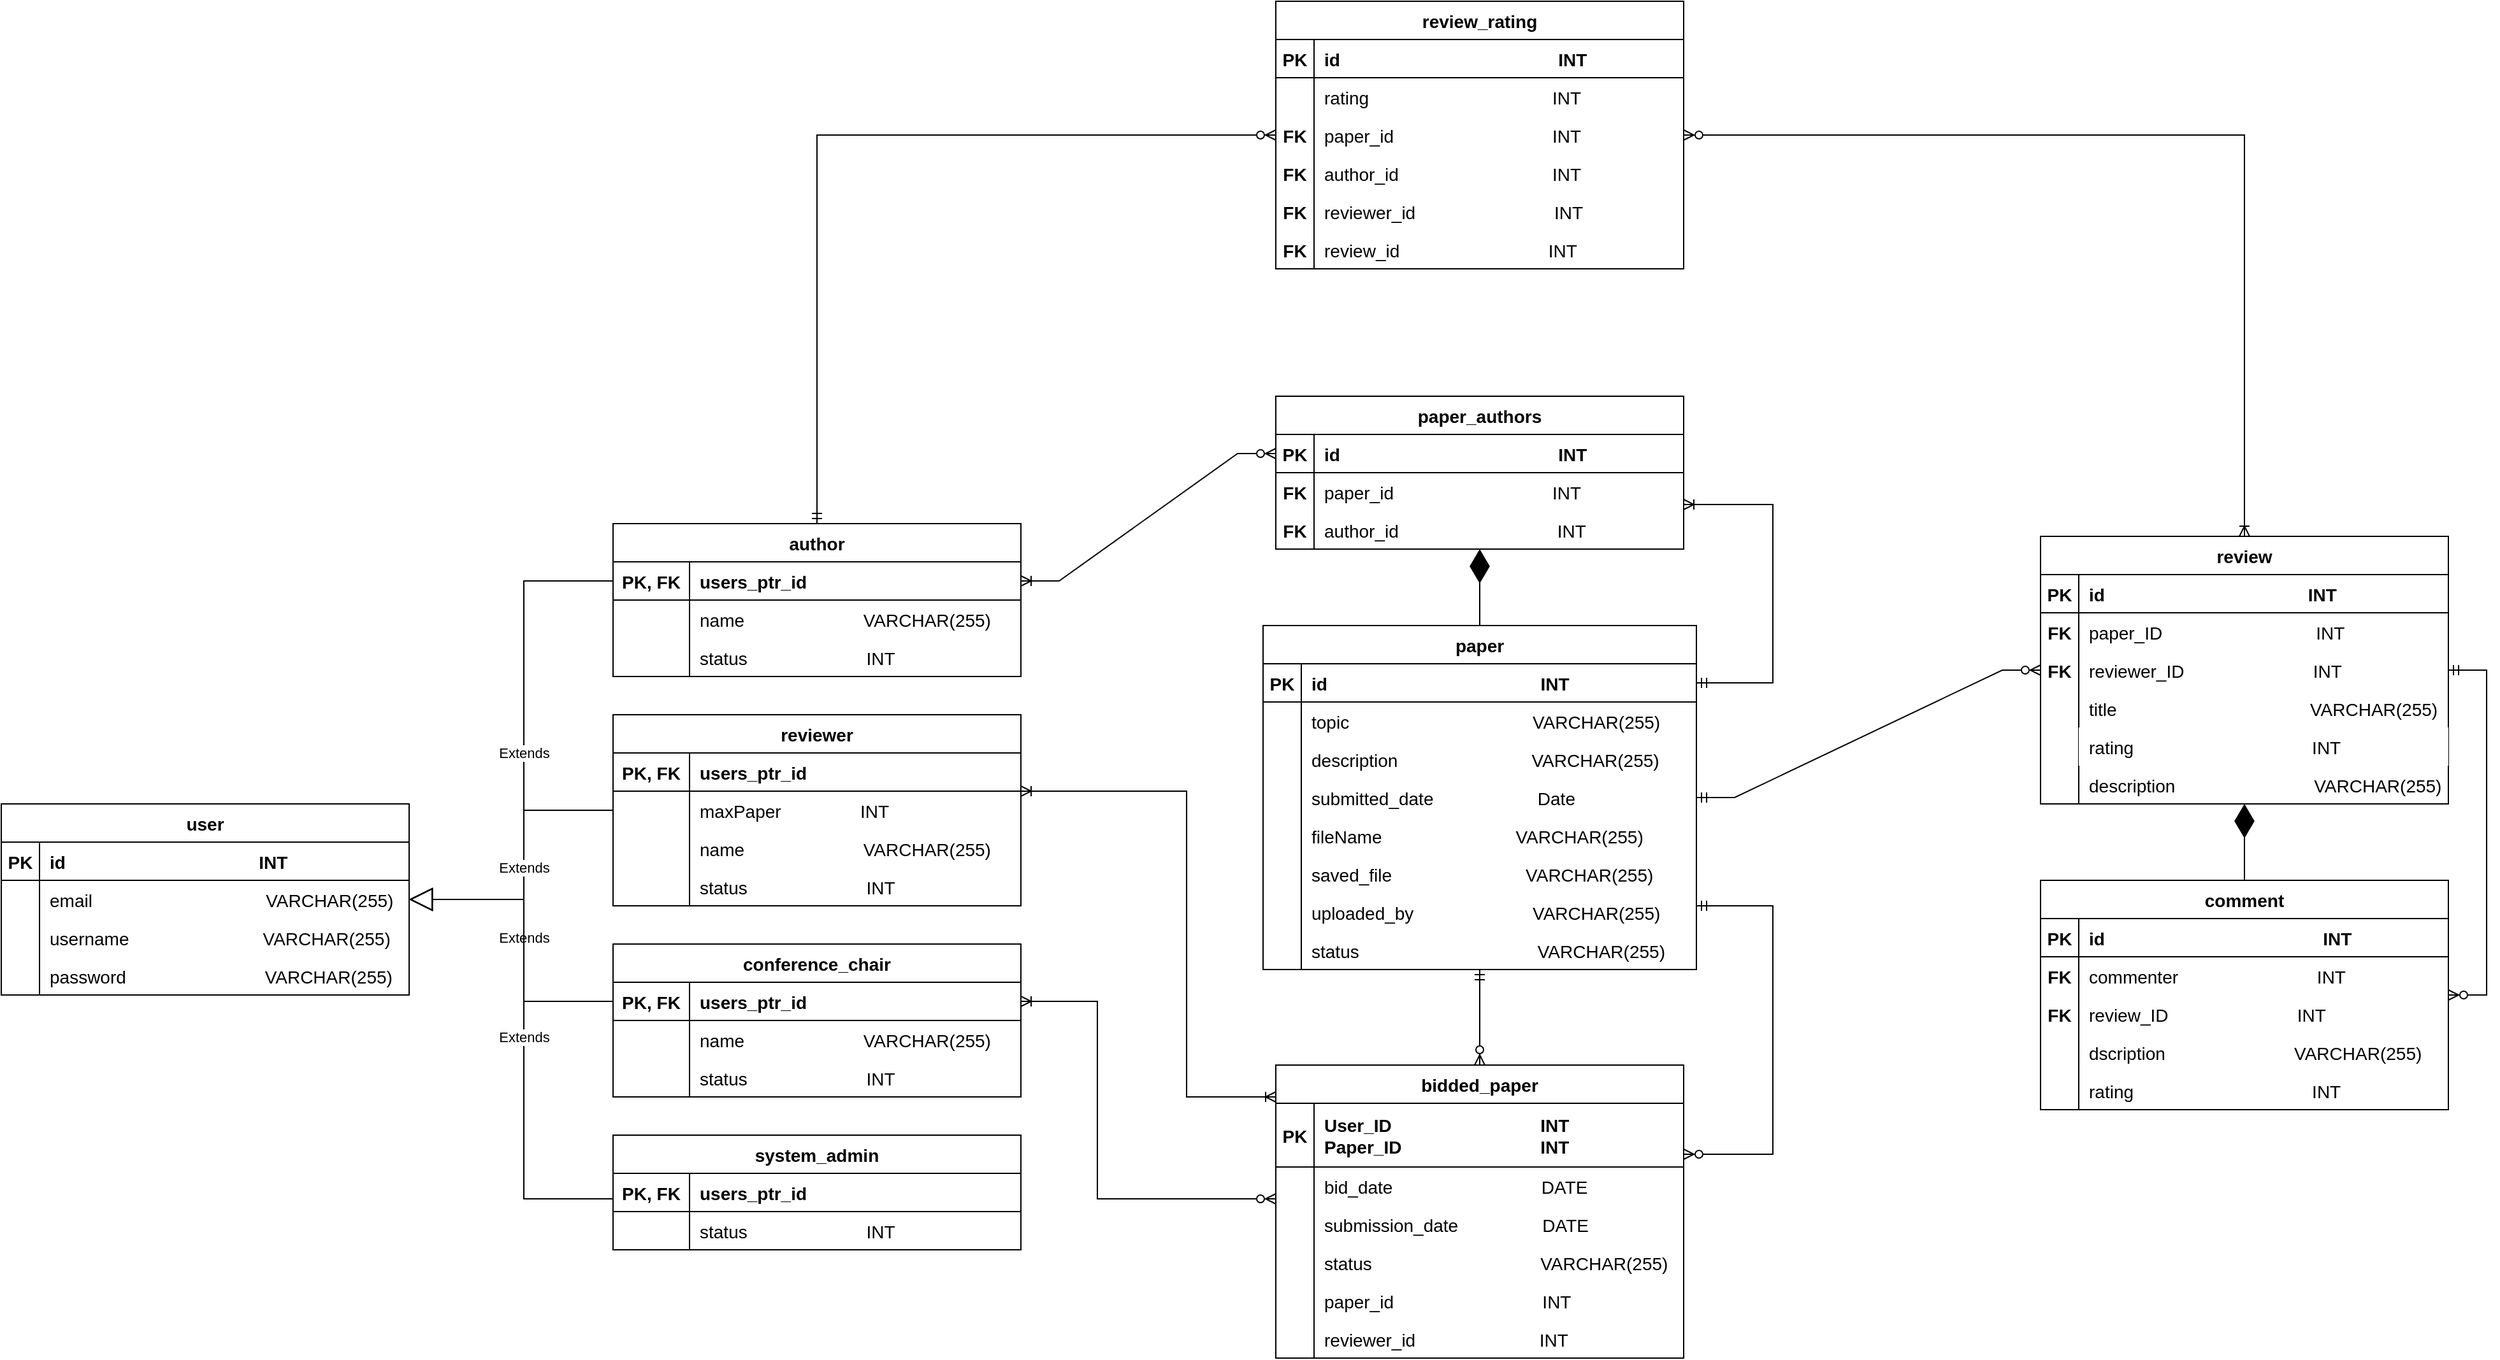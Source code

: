 <mxfile version="20.5.3" type="google"><diagram name="Page-1" id="2ca16b54-16f6-2749-3443-fa8db7711227"><mxGraphModel grid="1" page="1" gridSize="10" guides="1" tooltips="1" connect="1" arrows="1" fold="1" pageScale="1" pageWidth="1100" pageHeight="850" background="none" math="0" shadow="0"><root><mxCell id="0"/><mxCell id="1" parent="0"/><mxCell id="TB8N7OXa0sPp735YY3De-86" value="user" style="shape=table;startSize=30;container=1;collapsible=1;childLayout=tableLayout;fixedRows=1;rowLines=0;fontStyle=1;align=center;resizeLast=1;fontSize=14;" vertex="1" parent="1"><mxGeometry x="40" y="800" width="320" height="150" as="geometry"/></mxCell><mxCell id="TB8N7OXa0sPp735YY3De-87" value="" style="shape=tableRow;horizontal=0;startSize=0;swimlaneHead=0;swimlaneBody=0;fillColor=none;collapsible=0;dropTarget=0;points=[[0,0.5],[1,0.5]];portConstraint=eastwest;top=0;left=0;right=0;bottom=1;fontSize=14;" vertex="1" parent="TB8N7OXa0sPp735YY3De-86"><mxGeometry y="30" width="320" height="30" as="geometry"/></mxCell><mxCell id="TB8N7OXa0sPp735YY3De-88" value="PK" style="shape=partialRectangle;connectable=0;fillColor=none;top=0;left=0;bottom=0;right=0;fontStyle=1;overflow=hidden;fontSize=14;" vertex="1" parent="TB8N7OXa0sPp735YY3De-87"><mxGeometry width="30.0" height="30" as="geometry"><mxRectangle width="30.0" height="30" as="alternateBounds"/></mxGeometry></mxCell><mxCell id="TB8N7OXa0sPp735YY3De-89" value="id                                       INT" style="shape=partialRectangle;connectable=0;fillColor=none;top=0;left=0;bottom=0;right=0;align=left;spacingLeft=6;fontStyle=1;overflow=hidden;fontSize=14;" vertex="1" parent="TB8N7OXa0sPp735YY3De-87"><mxGeometry x="30.0" width="290.0" height="30" as="geometry"><mxRectangle width="290.0" height="30" as="alternateBounds"/></mxGeometry></mxCell><mxCell id="TB8N7OXa0sPp735YY3De-90" value="" style="shape=tableRow;horizontal=0;startSize=0;swimlaneHead=0;swimlaneBody=0;fillColor=none;collapsible=0;dropTarget=0;points=[[0,0.5],[1,0.5]];portConstraint=eastwest;top=0;left=0;right=0;bottom=0;fontSize=14;" vertex="1" parent="TB8N7OXa0sPp735YY3De-86"><mxGeometry y="60" width="320" height="30" as="geometry"/></mxCell><mxCell id="TB8N7OXa0sPp735YY3De-91" value="" style="shape=partialRectangle;connectable=0;fillColor=none;top=0;left=0;bottom=0;right=0;editable=1;overflow=hidden;fontSize=14;" vertex="1" parent="TB8N7OXa0sPp735YY3De-90"><mxGeometry width="30.0" height="30" as="geometry"><mxRectangle width="30.0" height="30" as="alternateBounds"/></mxGeometry></mxCell><mxCell id="TB8N7OXa0sPp735YY3De-92" value="email                                   VARCHAR(255)" style="shape=partialRectangle;connectable=0;fillColor=none;top=0;left=0;bottom=0;right=0;align=left;spacingLeft=6;overflow=hidden;fontSize=14;" vertex="1" parent="TB8N7OXa0sPp735YY3De-90"><mxGeometry x="30.0" width="290.0" height="30" as="geometry"><mxRectangle width="290.0" height="30" as="alternateBounds"/></mxGeometry></mxCell><mxCell id="TB8N7OXa0sPp735YY3De-93" value="" style="shape=tableRow;horizontal=0;startSize=0;swimlaneHead=0;swimlaneBody=0;fillColor=none;collapsible=0;dropTarget=0;points=[[0,0.5],[1,0.5]];portConstraint=eastwest;top=0;left=0;right=0;bottom=0;fontSize=14;" vertex="1" parent="TB8N7OXa0sPp735YY3De-86"><mxGeometry y="90" width="320" height="30" as="geometry"/></mxCell><mxCell id="TB8N7OXa0sPp735YY3De-94" value="" style="shape=partialRectangle;connectable=0;fillColor=none;top=0;left=0;bottom=0;right=0;editable=1;overflow=hidden;fontSize=14;" vertex="1" parent="TB8N7OXa0sPp735YY3De-93"><mxGeometry width="30.0" height="30" as="geometry"><mxRectangle width="30.0" height="30" as="alternateBounds"/></mxGeometry></mxCell><mxCell id="TB8N7OXa0sPp735YY3De-95" value="username                           VARCHAR(255)" style="shape=partialRectangle;connectable=0;fillColor=none;top=0;left=0;bottom=0;right=0;align=left;spacingLeft=6;overflow=hidden;fontSize=14;" vertex="1" parent="TB8N7OXa0sPp735YY3De-93"><mxGeometry x="30.0" width="290.0" height="30" as="geometry"><mxRectangle width="290.0" height="30" as="alternateBounds"/></mxGeometry></mxCell><mxCell id="TB8N7OXa0sPp735YY3De-96" value="" style="shape=tableRow;horizontal=0;startSize=0;swimlaneHead=0;swimlaneBody=0;fillColor=none;collapsible=0;dropTarget=0;points=[[0,0.5],[1,0.5]];portConstraint=eastwest;top=0;left=0;right=0;bottom=0;fontSize=14;" vertex="1" parent="TB8N7OXa0sPp735YY3De-86"><mxGeometry y="120" width="320" height="30" as="geometry"/></mxCell><mxCell id="TB8N7OXa0sPp735YY3De-97" value="" style="shape=partialRectangle;connectable=0;fillColor=none;top=0;left=0;bottom=0;right=0;editable=1;overflow=hidden;fontSize=14;" vertex="1" parent="TB8N7OXa0sPp735YY3De-96"><mxGeometry width="30.0" height="30" as="geometry"><mxRectangle width="30.0" height="30" as="alternateBounds"/></mxGeometry></mxCell><mxCell id="TB8N7OXa0sPp735YY3De-98" value="password                            VARCHAR(255)" style="shape=partialRectangle;connectable=0;fillColor=none;top=0;left=0;bottom=0;right=0;align=left;spacingLeft=6;overflow=hidden;fontSize=14;" vertex="1" parent="TB8N7OXa0sPp735YY3De-96"><mxGeometry x="30.0" width="290.0" height="30" as="geometry"><mxRectangle width="290.0" height="30" as="alternateBounds"/></mxGeometry></mxCell><mxCell id="TB8N7OXa0sPp735YY3De-140" value="author" style="shape=table;startSize=30;container=1;collapsible=1;childLayout=tableLayout;fixedRows=1;rowLines=0;fontStyle=1;align=center;resizeLast=1;fontSize=14;" vertex="1" parent="1"><mxGeometry x="520" y="580" width="320" height="120" as="geometry"/></mxCell><mxCell id="TB8N7OXa0sPp735YY3De-141" value="" style="shape=tableRow;horizontal=0;startSize=0;swimlaneHead=0;swimlaneBody=0;fillColor=none;collapsible=0;dropTarget=0;points=[[0,0.5],[1,0.5]];portConstraint=eastwest;top=0;left=0;right=0;bottom=1;fontSize=14;" vertex="1" parent="TB8N7OXa0sPp735YY3De-140"><mxGeometry y="30" width="320" height="30" as="geometry"/></mxCell><mxCell id="TB8N7OXa0sPp735YY3De-142" value="PK, FK" style="shape=partialRectangle;connectable=0;fillColor=none;top=0;left=0;bottom=0;right=0;fontStyle=1;overflow=hidden;fontSize=14;" vertex="1" parent="TB8N7OXa0sPp735YY3De-141"><mxGeometry width="60" height="30" as="geometry"><mxRectangle width="60" height="30" as="alternateBounds"/></mxGeometry></mxCell><mxCell id="TB8N7OXa0sPp735YY3De-143" value="users_ptr_id" style="shape=partialRectangle;connectable=0;fillColor=none;top=0;left=0;bottom=0;right=0;align=left;spacingLeft=6;fontStyle=1;overflow=hidden;fontSize=14;" vertex="1" parent="TB8N7OXa0sPp735YY3De-141"><mxGeometry x="60" width="260" height="30" as="geometry"><mxRectangle width="260" height="30" as="alternateBounds"/></mxGeometry></mxCell><mxCell id="ujyVY1ehHrz3ISv1kv85-4" value="" style="shape=tableRow;horizontal=0;startSize=0;swimlaneHead=0;swimlaneBody=0;fillColor=none;collapsible=0;dropTarget=0;points=[[0,0.5],[1,0.5]];portConstraint=eastwest;top=0;left=0;right=0;bottom=0;fontSize=14;" vertex="1" parent="TB8N7OXa0sPp735YY3De-140"><mxGeometry y="60" width="320" height="30" as="geometry"/></mxCell><mxCell id="ujyVY1ehHrz3ISv1kv85-5" value="" style="shape=partialRectangle;connectable=0;fillColor=none;top=0;left=0;bottom=0;right=0;editable=1;overflow=hidden;fontSize=14;" vertex="1" parent="ujyVY1ehHrz3ISv1kv85-4"><mxGeometry width="60" height="30" as="geometry"><mxRectangle width="60" height="30" as="alternateBounds"/></mxGeometry></mxCell><mxCell id="ujyVY1ehHrz3ISv1kv85-6" value="name                        VARCHAR(255)" style="shape=partialRectangle;connectable=0;fillColor=none;top=0;left=0;bottom=0;right=0;align=left;spacingLeft=6;overflow=hidden;fontSize=14;" vertex="1" parent="ujyVY1ehHrz3ISv1kv85-4"><mxGeometry x="60" width="260" height="30" as="geometry"><mxRectangle width="260" height="30" as="alternateBounds"/></mxGeometry></mxCell><mxCell id="GBdY88XN9JJpDjP9IkyX-1" value="" style="shape=tableRow;horizontal=0;startSize=0;swimlaneHead=0;swimlaneBody=0;fillColor=none;collapsible=0;dropTarget=0;points=[[0,0.5],[1,0.5]];portConstraint=eastwest;top=0;left=0;right=0;bottom=0;fontSize=14;" vertex="1" parent="TB8N7OXa0sPp735YY3De-140"><mxGeometry y="90" width="320" height="30" as="geometry"/></mxCell><mxCell id="GBdY88XN9JJpDjP9IkyX-2" value="" style="shape=partialRectangle;connectable=0;fillColor=none;top=0;left=0;bottom=0;right=0;editable=1;overflow=hidden;fontSize=14;" vertex="1" parent="GBdY88XN9JJpDjP9IkyX-1"><mxGeometry width="60" height="30" as="geometry"><mxRectangle width="60" height="30" as="alternateBounds"/></mxGeometry></mxCell><mxCell id="GBdY88XN9JJpDjP9IkyX-3" value="status                        INT" style="shape=partialRectangle;connectable=0;fillColor=none;top=0;left=0;bottom=0;right=0;align=left;spacingLeft=6;overflow=hidden;fontSize=14;" vertex="1" parent="GBdY88XN9JJpDjP9IkyX-1"><mxGeometry x="60" width="260" height="30" as="geometry"><mxRectangle width="260" height="30" as="alternateBounds"/></mxGeometry></mxCell><mxCell id="TB8N7OXa0sPp735YY3De-159" value="reviewer" style="shape=table;startSize=30;container=1;collapsible=1;childLayout=tableLayout;fixedRows=1;rowLines=0;fontStyle=1;align=center;resizeLast=1;fontSize=14;" vertex="1" parent="1"><mxGeometry x="520" y="730" width="320" height="150" as="geometry"/></mxCell><mxCell id="TB8N7OXa0sPp735YY3De-160" value="" style="shape=tableRow;horizontal=0;startSize=0;swimlaneHead=0;swimlaneBody=0;fillColor=none;collapsible=0;dropTarget=0;points=[[0,0.5],[1,0.5]];portConstraint=eastwest;top=0;left=0;right=0;bottom=1;fontSize=14;" vertex="1" parent="TB8N7OXa0sPp735YY3De-159"><mxGeometry y="30" width="320" height="30" as="geometry"/></mxCell><mxCell id="TB8N7OXa0sPp735YY3De-161" value="PK, FK" style="shape=partialRectangle;connectable=0;fillColor=none;top=0;left=0;bottom=0;right=0;fontStyle=1;overflow=hidden;fontSize=14;" vertex="1" parent="TB8N7OXa0sPp735YY3De-160"><mxGeometry width="60" height="30" as="geometry"><mxRectangle width="60" height="30" as="alternateBounds"/></mxGeometry></mxCell><mxCell id="TB8N7OXa0sPp735YY3De-162" value="users_ptr_id" style="shape=partialRectangle;connectable=0;fillColor=none;top=0;left=0;bottom=0;right=0;align=left;spacingLeft=6;fontStyle=1;overflow=hidden;fontSize=14;" vertex="1" parent="TB8N7OXa0sPp735YY3De-160"><mxGeometry x="60" width="260" height="30" as="geometry"><mxRectangle width="260" height="30" as="alternateBounds"/></mxGeometry></mxCell><mxCell id="TB8N7OXa0sPp735YY3De-163" value="" style="shape=tableRow;horizontal=0;startSize=0;swimlaneHead=0;swimlaneBody=0;fillColor=none;collapsible=0;dropTarget=0;points=[[0,0.5],[1,0.5]];portConstraint=eastwest;top=0;left=0;right=0;bottom=0;fontSize=14;" vertex="1" parent="TB8N7OXa0sPp735YY3De-159"><mxGeometry y="60" width="320" height="30" as="geometry"/></mxCell><mxCell id="TB8N7OXa0sPp735YY3De-164" value="" style="shape=partialRectangle;connectable=0;fillColor=none;top=0;left=0;bottom=0;right=0;editable=1;overflow=hidden;fontSize=14;" vertex="1" parent="TB8N7OXa0sPp735YY3De-163"><mxGeometry width="60" height="30" as="geometry"><mxRectangle width="60" height="30" as="alternateBounds"/></mxGeometry></mxCell><mxCell id="TB8N7OXa0sPp735YY3De-165" value="maxPaper                INT" style="shape=partialRectangle;connectable=0;fillColor=none;top=0;left=0;bottom=0;right=0;align=left;spacingLeft=6;overflow=hidden;fontSize=14;" vertex="1" parent="TB8N7OXa0sPp735YY3De-163"><mxGeometry x="60" width="260" height="30" as="geometry"><mxRectangle width="260" height="30" as="alternateBounds"/></mxGeometry></mxCell><mxCell id="ujyVY1ehHrz3ISv1kv85-10" value="" style="shape=tableRow;horizontal=0;startSize=0;swimlaneHead=0;swimlaneBody=0;fillColor=none;collapsible=0;dropTarget=0;points=[[0,0.5],[1,0.5]];portConstraint=eastwest;top=0;left=0;right=0;bottom=0;fontSize=14;" vertex="1" parent="TB8N7OXa0sPp735YY3De-159"><mxGeometry y="90" width="320" height="30" as="geometry"/></mxCell><mxCell id="ujyVY1ehHrz3ISv1kv85-11" value="" style="shape=partialRectangle;connectable=0;fillColor=none;top=0;left=0;bottom=0;right=0;editable=1;overflow=hidden;fontSize=14;" vertex="1" parent="ujyVY1ehHrz3ISv1kv85-10"><mxGeometry width="60" height="30" as="geometry"><mxRectangle width="60" height="30" as="alternateBounds"/></mxGeometry></mxCell><mxCell id="ujyVY1ehHrz3ISv1kv85-12" value="name                        VARCHAR(255)" style="shape=partialRectangle;connectable=0;fillColor=none;top=0;left=0;bottom=0;right=0;align=left;spacingLeft=6;overflow=hidden;fontSize=14;" vertex="1" parent="ujyVY1ehHrz3ISv1kv85-10"><mxGeometry x="60" width="260" height="30" as="geometry"><mxRectangle width="260" height="30" as="alternateBounds"/></mxGeometry></mxCell><mxCell id="GBdY88XN9JJpDjP9IkyX-9" value="" style="shape=tableRow;horizontal=0;startSize=0;swimlaneHead=0;swimlaneBody=0;fillColor=none;collapsible=0;dropTarget=0;points=[[0,0.5],[1,0.5]];portConstraint=eastwest;top=0;left=0;right=0;bottom=0;fontSize=14;" vertex="1" parent="TB8N7OXa0sPp735YY3De-159"><mxGeometry y="120" width="320" height="30" as="geometry"/></mxCell><mxCell id="GBdY88XN9JJpDjP9IkyX-10" value="" style="shape=partialRectangle;connectable=0;fillColor=none;top=0;left=0;bottom=0;right=0;editable=1;overflow=hidden;fontSize=14;" vertex="1" parent="GBdY88XN9JJpDjP9IkyX-9"><mxGeometry width="60" height="30" as="geometry"><mxRectangle width="60" height="30" as="alternateBounds"/></mxGeometry></mxCell><mxCell id="GBdY88XN9JJpDjP9IkyX-11" value="status                        INT" style="shape=partialRectangle;connectable=0;fillColor=none;top=0;left=0;bottom=0;right=0;align=left;spacingLeft=6;overflow=hidden;fontSize=14;" vertex="1" parent="GBdY88XN9JJpDjP9IkyX-9"><mxGeometry x="60" width="260" height="30" as="geometry"><mxRectangle width="260" height="30" as="alternateBounds"/></mxGeometry></mxCell><mxCell id="TB8N7OXa0sPp735YY3De-172" value="conference_chair" style="shape=table;startSize=30;container=1;collapsible=1;childLayout=tableLayout;fixedRows=1;rowLines=0;fontStyle=1;align=center;resizeLast=1;fontSize=14;" vertex="1" parent="1"><mxGeometry x="520" y="910" width="320" height="120" as="geometry"/></mxCell><mxCell id="TB8N7OXa0sPp735YY3De-173" value="" style="shape=tableRow;horizontal=0;startSize=0;swimlaneHead=0;swimlaneBody=0;fillColor=none;collapsible=0;dropTarget=0;points=[[0,0.5],[1,0.5]];portConstraint=eastwest;top=0;left=0;right=0;bottom=1;fontSize=14;" vertex="1" parent="TB8N7OXa0sPp735YY3De-172"><mxGeometry y="30" width="320" height="30" as="geometry"/></mxCell><mxCell id="TB8N7OXa0sPp735YY3De-174" value="PK, FK" style="shape=partialRectangle;connectable=0;fillColor=none;top=0;left=0;bottom=0;right=0;fontStyle=1;overflow=hidden;fontSize=14;" vertex="1" parent="TB8N7OXa0sPp735YY3De-173"><mxGeometry width="60" height="30" as="geometry"><mxRectangle width="60" height="30" as="alternateBounds"/></mxGeometry></mxCell><mxCell id="TB8N7OXa0sPp735YY3De-175" value="users_ptr_id" style="shape=partialRectangle;connectable=0;fillColor=none;top=0;left=0;bottom=0;right=0;align=left;spacingLeft=6;fontStyle=1;overflow=hidden;fontSize=14;" vertex="1" parent="TB8N7OXa0sPp735YY3De-173"><mxGeometry x="60" width="260" height="30" as="geometry"><mxRectangle width="260" height="30" as="alternateBounds"/></mxGeometry></mxCell><mxCell id="TB8N7OXa0sPp735YY3De-176" value="" style="shape=tableRow;horizontal=0;startSize=0;swimlaneHead=0;swimlaneBody=0;fillColor=none;collapsible=0;dropTarget=0;points=[[0,0.5],[1,0.5]];portConstraint=eastwest;top=0;left=0;right=0;bottom=0;fontSize=14;" vertex="1" parent="TB8N7OXa0sPp735YY3De-172"><mxGeometry y="60" width="320" height="30" as="geometry"/></mxCell><mxCell id="TB8N7OXa0sPp735YY3De-177" value="" style="shape=partialRectangle;connectable=0;fillColor=none;top=0;left=0;bottom=0;right=0;editable=1;overflow=hidden;fontSize=14;" vertex="1" parent="TB8N7OXa0sPp735YY3De-176"><mxGeometry width="60" height="30" as="geometry"><mxRectangle width="60" height="30" as="alternateBounds"/></mxGeometry></mxCell><mxCell id="TB8N7OXa0sPp735YY3De-178" value="name                        VARCHAR(255)" style="shape=partialRectangle;connectable=0;fillColor=none;top=0;left=0;bottom=0;right=0;align=left;spacingLeft=6;overflow=hidden;fontSize=14;" vertex="1" parent="TB8N7OXa0sPp735YY3De-176"><mxGeometry x="60" width="260" height="30" as="geometry"><mxRectangle width="260" height="30" as="alternateBounds"/></mxGeometry></mxCell><mxCell id="GBdY88XN9JJpDjP9IkyX-6" value="" style="shape=tableRow;horizontal=0;startSize=0;swimlaneHead=0;swimlaneBody=0;fillColor=none;collapsible=0;dropTarget=0;points=[[0,0.5],[1,0.5]];portConstraint=eastwest;top=0;left=0;right=0;bottom=0;fontSize=14;" vertex="1" parent="TB8N7OXa0sPp735YY3De-172"><mxGeometry y="90" width="320" height="30" as="geometry"/></mxCell><mxCell id="GBdY88XN9JJpDjP9IkyX-7" value="" style="shape=partialRectangle;connectable=0;fillColor=none;top=0;left=0;bottom=0;right=0;editable=1;overflow=hidden;fontSize=14;" vertex="1" parent="GBdY88XN9JJpDjP9IkyX-6"><mxGeometry width="60" height="30" as="geometry"><mxRectangle width="60" height="30" as="alternateBounds"/></mxGeometry></mxCell><mxCell id="GBdY88XN9JJpDjP9IkyX-8" value="status                        INT" style="shape=partialRectangle;connectable=0;fillColor=none;top=0;left=0;bottom=0;right=0;align=left;spacingLeft=6;overflow=hidden;fontSize=14;" vertex="1" parent="GBdY88XN9JJpDjP9IkyX-6"><mxGeometry x="60" width="260" height="30" as="geometry"><mxRectangle width="260" height="30" as="alternateBounds"/></mxGeometry></mxCell><mxCell id="TB8N7OXa0sPp735YY3De-179" value="system_admin" style="shape=table;startSize=30;container=1;collapsible=1;childLayout=tableLayout;fixedRows=1;rowLines=0;fontStyle=1;align=center;resizeLast=1;fontSize=14;" vertex="1" parent="1"><mxGeometry x="520" y="1060" width="320" height="90" as="geometry"/></mxCell><mxCell id="TB8N7OXa0sPp735YY3De-180" value="" style="shape=tableRow;horizontal=0;startSize=0;swimlaneHead=0;swimlaneBody=0;fillColor=none;collapsible=0;dropTarget=0;points=[[0,0.5],[1,0.5]];portConstraint=eastwest;top=0;left=0;right=0;bottom=1;fontSize=14;" vertex="1" parent="TB8N7OXa0sPp735YY3De-179"><mxGeometry y="30" width="320" height="30" as="geometry"/></mxCell><mxCell id="TB8N7OXa0sPp735YY3De-181" value="PK, FK" style="shape=partialRectangle;connectable=0;fillColor=none;top=0;left=0;bottom=0;right=0;fontStyle=1;overflow=hidden;fontSize=14;" vertex="1" parent="TB8N7OXa0sPp735YY3De-180"><mxGeometry width="60" height="30" as="geometry"><mxRectangle width="60" height="30" as="alternateBounds"/></mxGeometry></mxCell><mxCell id="TB8N7OXa0sPp735YY3De-182" value="users_ptr_id" style="shape=partialRectangle;connectable=0;fillColor=none;top=0;left=0;bottom=0;right=0;align=left;spacingLeft=6;fontStyle=1;overflow=hidden;fontSize=14;" vertex="1" parent="TB8N7OXa0sPp735YY3De-180"><mxGeometry x="60" width="260" height="30" as="geometry"><mxRectangle width="260" height="30" as="alternateBounds"/></mxGeometry></mxCell><mxCell id="TB8N7OXa0sPp735YY3De-183" value="" style="shape=tableRow;horizontal=0;startSize=0;swimlaneHead=0;swimlaneBody=0;fillColor=none;collapsible=0;dropTarget=0;points=[[0,0.5],[1,0.5]];portConstraint=eastwest;top=0;left=0;right=0;bottom=0;fontSize=14;" vertex="1" parent="TB8N7OXa0sPp735YY3De-179"><mxGeometry y="60" width="320" height="30" as="geometry"/></mxCell><mxCell id="TB8N7OXa0sPp735YY3De-184" value="" style="shape=partialRectangle;connectable=0;fillColor=none;top=0;left=0;bottom=0;right=0;editable=1;overflow=hidden;fontSize=14;" vertex="1" parent="TB8N7OXa0sPp735YY3De-183"><mxGeometry width="60" height="30" as="geometry"><mxRectangle width="60" height="30" as="alternateBounds"/></mxGeometry></mxCell><mxCell id="TB8N7OXa0sPp735YY3De-185" value="status                        INT" style="shape=partialRectangle;connectable=0;fillColor=none;top=0;left=0;bottom=0;right=0;align=left;spacingLeft=6;overflow=hidden;fontSize=14;" vertex="1" parent="TB8N7OXa0sPp735YY3De-183"><mxGeometry x="60" width="260" height="30" as="geometry"><mxRectangle width="260" height="30" as="alternateBounds"/></mxGeometry></mxCell><mxCell id="TB8N7OXa0sPp735YY3De-186" value="paper" style="shape=table;startSize=30;container=1;collapsible=1;childLayout=tableLayout;fixedRows=1;rowLines=0;fontStyle=1;align=center;resizeLast=1;fontSize=14;" vertex="1" parent="1"><mxGeometry x="1030" y="660" width="340" height="270" as="geometry"/></mxCell><mxCell id="TB8N7OXa0sPp735YY3De-187" value="" style="shape=tableRow;horizontal=0;startSize=0;swimlaneHead=0;swimlaneBody=0;fillColor=none;collapsible=0;dropTarget=0;points=[[0,0.5],[1,0.5]];portConstraint=eastwest;top=0;left=0;right=0;bottom=1;fontSize=14;" vertex="1" parent="TB8N7OXa0sPp735YY3De-186"><mxGeometry y="30" width="340" height="30" as="geometry"/></mxCell><mxCell id="TB8N7OXa0sPp735YY3De-188" value="PK" style="shape=partialRectangle;connectable=0;fillColor=none;top=0;left=0;bottom=0;right=0;fontStyle=1;overflow=hidden;fontSize=14;" vertex="1" parent="TB8N7OXa0sPp735YY3De-187"><mxGeometry width="30.0" height="30" as="geometry"><mxRectangle width="30.0" height="30" as="alternateBounds"/></mxGeometry></mxCell><mxCell id="TB8N7OXa0sPp735YY3De-189" value="id                                           INT" style="shape=partialRectangle;connectable=0;fillColor=none;top=0;left=0;bottom=0;right=0;align=left;spacingLeft=6;fontStyle=1;overflow=hidden;fontSize=14;" vertex="1" parent="TB8N7OXa0sPp735YY3De-187"><mxGeometry x="30.0" width="310.0" height="30" as="geometry"><mxRectangle width="310.0" height="30" as="alternateBounds"/></mxGeometry></mxCell><mxCell id="TB8N7OXa0sPp735YY3De-190" value="" style="shape=tableRow;horizontal=0;startSize=0;swimlaneHead=0;swimlaneBody=0;fillColor=none;collapsible=0;dropTarget=0;points=[[0,0.5],[1,0.5]];portConstraint=eastwest;top=0;left=0;right=0;bottom=0;fontSize=14;" vertex="1" parent="TB8N7OXa0sPp735YY3De-186"><mxGeometry y="60" width="340" height="30" as="geometry"/></mxCell><mxCell id="TB8N7OXa0sPp735YY3De-191" value="" style="shape=partialRectangle;connectable=0;fillColor=none;top=0;left=0;bottom=0;right=0;editable=1;overflow=hidden;fontSize=14;" vertex="1" parent="TB8N7OXa0sPp735YY3De-190"><mxGeometry width="30.0" height="30" as="geometry"><mxRectangle width="30.0" height="30" as="alternateBounds"/></mxGeometry></mxCell><mxCell id="TB8N7OXa0sPp735YY3De-192" value="topic                                     VARCHAR(255)" style="shape=partialRectangle;connectable=0;fillColor=none;top=0;left=0;bottom=0;right=0;align=left;spacingLeft=6;overflow=hidden;fontSize=14;" vertex="1" parent="TB8N7OXa0sPp735YY3De-190"><mxGeometry x="30.0" width="310.0" height="30" as="geometry"><mxRectangle width="310.0" height="30" as="alternateBounds"/></mxGeometry></mxCell><mxCell id="GBdY88XN9JJpDjP9IkyX-24" value="" style="shape=tableRow;horizontal=0;startSize=0;swimlaneHead=0;swimlaneBody=0;fillColor=none;collapsible=0;dropTarget=0;points=[[0,0.5],[1,0.5]];portConstraint=eastwest;top=0;left=0;right=0;bottom=0;fontSize=14;" vertex="1" parent="TB8N7OXa0sPp735YY3De-186"><mxGeometry y="90" width="340" height="30" as="geometry"/></mxCell><mxCell id="GBdY88XN9JJpDjP9IkyX-25" value="" style="shape=partialRectangle;connectable=0;fillColor=none;top=0;left=0;bottom=0;right=0;editable=1;overflow=hidden;fontSize=14;" vertex="1" parent="GBdY88XN9JJpDjP9IkyX-24"><mxGeometry width="30.0" height="30" as="geometry"><mxRectangle width="30.0" height="30" as="alternateBounds"/></mxGeometry></mxCell><mxCell id="GBdY88XN9JJpDjP9IkyX-26" value="description                           VARCHAR(255)" style="shape=partialRectangle;connectable=0;fillColor=none;top=0;left=0;bottom=0;right=0;align=left;spacingLeft=6;overflow=hidden;fontSize=14;" vertex="1" parent="GBdY88XN9JJpDjP9IkyX-24"><mxGeometry x="30.0" width="310.0" height="30" as="geometry"><mxRectangle width="310.0" height="30" as="alternateBounds"/></mxGeometry></mxCell><mxCell id="TB8N7OXa0sPp735YY3De-193" value="" style="shape=tableRow;horizontal=0;startSize=0;swimlaneHead=0;swimlaneBody=0;fillColor=none;collapsible=0;dropTarget=0;points=[[0,0.5],[1,0.5]];portConstraint=eastwest;top=0;left=0;right=0;bottom=0;fontSize=14;" vertex="1" parent="TB8N7OXa0sPp735YY3De-186"><mxGeometry y="120" width="340" height="30" as="geometry"/></mxCell><mxCell id="TB8N7OXa0sPp735YY3De-194" value="" style="shape=partialRectangle;connectable=0;fillColor=none;top=0;left=0;bottom=0;right=0;editable=1;overflow=hidden;fontSize=14;" vertex="1" parent="TB8N7OXa0sPp735YY3De-193"><mxGeometry width="30.0" height="30" as="geometry"><mxRectangle width="30.0" height="30" as="alternateBounds"/></mxGeometry></mxCell><mxCell id="TB8N7OXa0sPp735YY3De-195" value="submitted_date                     Date" style="shape=partialRectangle;connectable=0;fillColor=none;top=0;left=0;bottom=0;right=0;align=left;spacingLeft=6;overflow=hidden;fontSize=14;" vertex="1" parent="TB8N7OXa0sPp735YY3De-193"><mxGeometry x="30.0" width="310.0" height="30" as="geometry"><mxRectangle width="310.0" height="30" as="alternateBounds"/></mxGeometry></mxCell><mxCell id="TB8N7OXa0sPp735YY3De-196" value="" style="shape=tableRow;horizontal=0;startSize=0;swimlaneHead=0;swimlaneBody=0;fillColor=none;collapsible=0;dropTarget=0;points=[[0,0.5],[1,0.5]];portConstraint=eastwest;top=0;left=0;right=0;bottom=0;fontSize=14;" vertex="1" parent="TB8N7OXa0sPp735YY3De-186"><mxGeometry y="150" width="340" height="30" as="geometry"/></mxCell><mxCell id="TB8N7OXa0sPp735YY3De-197" value="" style="shape=partialRectangle;connectable=0;fillColor=none;top=0;left=0;bottom=0;right=0;editable=1;overflow=hidden;fontSize=14;" vertex="1" parent="TB8N7OXa0sPp735YY3De-196"><mxGeometry width="30.0" height="30" as="geometry"><mxRectangle width="30.0" height="30" as="alternateBounds"/></mxGeometry></mxCell><mxCell id="TB8N7OXa0sPp735YY3De-198" value="fileName                           VARCHAR(255)" style="shape=partialRectangle;connectable=0;fillColor=none;top=0;left=0;bottom=0;right=0;align=left;spacingLeft=6;overflow=hidden;fontSize=14;" vertex="1" parent="TB8N7OXa0sPp735YY3De-196"><mxGeometry x="30.0" width="310.0" height="30" as="geometry"><mxRectangle width="310.0" height="30" as="alternateBounds"/></mxGeometry></mxCell><mxCell id="TB8N7OXa0sPp735YY3De-199" value="" style="shape=tableRow;horizontal=0;startSize=0;swimlaneHead=0;swimlaneBody=0;fillColor=none;collapsible=0;dropTarget=0;points=[[0,0.5],[1,0.5]];portConstraint=eastwest;top=0;left=0;right=0;bottom=0;fontSize=14;" vertex="1" parent="TB8N7OXa0sPp735YY3De-186"><mxGeometry y="180" width="340" height="30" as="geometry"/></mxCell><mxCell id="TB8N7OXa0sPp735YY3De-200" value="" style="shape=partialRectangle;connectable=0;fillColor=none;top=0;left=0;bottom=0;right=0;editable=1;overflow=hidden;fontSize=14;" vertex="1" parent="TB8N7OXa0sPp735YY3De-199"><mxGeometry width="30.0" height="30" as="geometry"><mxRectangle width="30.0" height="30" as="alternateBounds"/></mxGeometry></mxCell><mxCell id="TB8N7OXa0sPp735YY3De-201" value="saved_file                           VARCHAR(255)" style="shape=partialRectangle;connectable=0;fillColor=none;top=0;left=0;bottom=0;right=0;align=left;spacingLeft=6;overflow=hidden;fontSize=14;" vertex="1" parent="TB8N7OXa0sPp735YY3De-199"><mxGeometry x="30.0" width="310.0" height="30" as="geometry"><mxRectangle width="310.0" height="30" as="alternateBounds"/></mxGeometry></mxCell><mxCell id="GBdY88XN9JJpDjP9IkyX-18" value="" style="shape=tableRow;horizontal=0;startSize=0;swimlaneHead=0;swimlaneBody=0;fillColor=none;collapsible=0;dropTarget=0;points=[[0,0.5],[1,0.5]];portConstraint=eastwest;top=0;left=0;right=0;bottom=0;fontSize=14;" vertex="1" parent="TB8N7OXa0sPp735YY3De-186"><mxGeometry y="210" width="340" height="30" as="geometry"/></mxCell><mxCell id="GBdY88XN9JJpDjP9IkyX-19" value="" style="shape=partialRectangle;connectable=0;fillColor=none;top=0;left=0;bottom=0;right=0;editable=1;overflow=hidden;fontSize=14;" vertex="1" parent="GBdY88XN9JJpDjP9IkyX-18"><mxGeometry width="30.0" height="30" as="geometry"><mxRectangle width="30.0" height="30" as="alternateBounds"/></mxGeometry></mxCell><mxCell id="GBdY88XN9JJpDjP9IkyX-20" value="uploaded_by                        VARCHAR(255)" style="shape=partialRectangle;connectable=0;fillColor=none;top=0;left=0;bottom=0;right=0;align=left;spacingLeft=6;overflow=hidden;fontSize=14;" vertex="1" parent="GBdY88XN9JJpDjP9IkyX-18"><mxGeometry x="30.0" width="310.0" height="30" as="geometry"><mxRectangle width="310.0" height="30" as="alternateBounds"/></mxGeometry></mxCell><mxCell id="GBdY88XN9JJpDjP9IkyX-21" value="" style="shape=tableRow;horizontal=0;startSize=0;swimlaneHead=0;swimlaneBody=0;fillColor=none;collapsible=0;dropTarget=0;points=[[0,0.5],[1,0.5]];portConstraint=eastwest;top=0;left=0;right=0;bottom=0;fontSize=14;" vertex="1" parent="TB8N7OXa0sPp735YY3De-186"><mxGeometry y="240" width="340" height="30" as="geometry"/></mxCell><mxCell id="GBdY88XN9JJpDjP9IkyX-22" value="" style="shape=partialRectangle;connectable=0;fillColor=none;top=0;left=0;bottom=0;right=0;editable=1;overflow=hidden;fontSize=14;" vertex="1" parent="GBdY88XN9JJpDjP9IkyX-21"><mxGeometry width="30.0" height="30" as="geometry"><mxRectangle width="30.0" height="30" as="alternateBounds"/></mxGeometry></mxCell><mxCell id="GBdY88XN9JJpDjP9IkyX-23" value="status                                    VARCHAR(255)" style="shape=partialRectangle;connectable=0;fillColor=none;top=0;left=0;bottom=0;right=0;align=left;spacingLeft=6;overflow=hidden;fontSize=14;" vertex="1" parent="GBdY88XN9JJpDjP9IkyX-21"><mxGeometry x="30.0" width="310.0" height="30" as="geometry"><mxRectangle width="310.0" height="30" as="alternateBounds"/></mxGeometry></mxCell><mxCell id="TB8N7OXa0sPp735YY3De-205" value="bidded_paper" style="shape=table;startSize=30;container=1;collapsible=1;childLayout=tableLayout;fixedRows=1;rowLines=0;fontStyle=1;align=center;resizeLast=1;fontSize=14;" vertex="1" parent="1"><mxGeometry x="1040" y="1005" width="320" height="230" as="geometry"/></mxCell><mxCell id="TB8N7OXa0sPp735YY3De-206" value="" style="shape=tableRow;horizontal=0;startSize=0;swimlaneHead=0;swimlaneBody=0;fillColor=none;collapsible=0;dropTarget=0;points=[[0,0.5],[1,0.5]];portConstraint=eastwest;top=0;left=0;right=0;bottom=1;fontSize=14;" vertex="1" parent="TB8N7OXa0sPp735YY3De-205"><mxGeometry y="30" width="320" height="50" as="geometry"/></mxCell><mxCell id="TB8N7OXa0sPp735YY3De-207" value="PK" style="shape=partialRectangle;connectable=0;fillColor=none;top=0;left=0;bottom=0;right=0;fontStyle=1;overflow=hidden;fontSize=14;" vertex="1" parent="TB8N7OXa0sPp735YY3De-206"><mxGeometry width="30.0" height="50" as="geometry"><mxRectangle width="30.0" height="50" as="alternateBounds"/></mxGeometry></mxCell><mxCell id="TB8N7OXa0sPp735YY3De-208" value="User_ID                              INT&#10;Paper_ID                            INT" style="shape=partialRectangle;connectable=0;fillColor=none;top=0;left=0;bottom=0;right=0;align=left;spacingLeft=6;fontStyle=1;overflow=hidden;fontSize=14;" vertex="1" parent="TB8N7OXa0sPp735YY3De-206"><mxGeometry x="30.0" width="290.0" height="50" as="geometry"><mxRectangle width="290.0" height="50" as="alternateBounds"/></mxGeometry></mxCell><mxCell id="TB8N7OXa0sPp735YY3De-209" value="" style="shape=tableRow;horizontal=0;startSize=0;swimlaneHead=0;swimlaneBody=0;fillColor=none;collapsible=0;dropTarget=0;points=[[0,0.5],[1,0.5]];portConstraint=eastwest;top=0;left=0;right=0;bottom=0;fontSize=14;" vertex="1" parent="TB8N7OXa0sPp735YY3De-205"><mxGeometry y="80" width="320" height="30" as="geometry"/></mxCell><mxCell id="TB8N7OXa0sPp735YY3De-210" value="" style="shape=partialRectangle;connectable=0;fillColor=none;top=0;left=0;bottom=0;right=0;editable=1;overflow=hidden;fontSize=14;" vertex="1" parent="TB8N7OXa0sPp735YY3De-209"><mxGeometry width="30.0" height="30" as="geometry"><mxRectangle width="30.0" height="30" as="alternateBounds"/></mxGeometry></mxCell><mxCell id="TB8N7OXa0sPp735YY3De-211" value="bid_date                              DATE" style="shape=partialRectangle;connectable=0;fillColor=none;top=0;left=0;bottom=0;right=0;align=left;spacingLeft=6;overflow=hidden;fontSize=14;" vertex="1" parent="TB8N7OXa0sPp735YY3De-209"><mxGeometry x="30.0" width="290.0" height="30" as="geometry"><mxRectangle width="290.0" height="30" as="alternateBounds"/></mxGeometry></mxCell><mxCell id="TB8N7OXa0sPp735YY3De-212" value="" style="shape=tableRow;horizontal=0;startSize=0;swimlaneHead=0;swimlaneBody=0;fillColor=none;collapsible=0;dropTarget=0;points=[[0,0.5],[1,0.5]];portConstraint=eastwest;top=0;left=0;right=0;bottom=0;fontSize=14;" vertex="1" parent="TB8N7OXa0sPp735YY3De-205"><mxGeometry y="110" width="320" height="30" as="geometry"/></mxCell><mxCell id="TB8N7OXa0sPp735YY3De-213" value="" style="shape=partialRectangle;connectable=0;fillColor=none;top=0;left=0;bottom=0;right=0;editable=1;overflow=hidden;fontSize=14;" vertex="1" parent="TB8N7OXa0sPp735YY3De-212"><mxGeometry width="30.0" height="30" as="geometry"><mxRectangle width="30.0" height="30" as="alternateBounds"/></mxGeometry></mxCell><mxCell id="TB8N7OXa0sPp735YY3De-214" value="submission_date                 DATE" style="shape=partialRectangle;connectable=0;fillColor=none;top=0;left=0;bottom=0;right=0;align=left;spacingLeft=6;overflow=hidden;fontSize=14;" vertex="1" parent="TB8N7OXa0sPp735YY3De-212"><mxGeometry x="30.0" width="290.0" height="30" as="geometry"><mxRectangle width="290.0" height="30" as="alternateBounds"/></mxGeometry></mxCell><mxCell id="TB8N7OXa0sPp735YY3De-215" value="" style="shape=tableRow;horizontal=0;startSize=0;swimlaneHead=0;swimlaneBody=0;fillColor=none;collapsible=0;dropTarget=0;points=[[0,0.5],[1,0.5]];portConstraint=eastwest;top=0;left=0;right=0;bottom=0;fontSize=14;" vertex="1" parent="TB8N7OXa0sPp735YY3De-205"><mxGeometry y="140" width="320" height="30" as="geometry"/></mxCell><mxCell id="TB8N7OXa0sPp735YY3De-216" value="" style="shape=partialRectangle;connectable=0;fillColor=none;top=0;left=0;bottom=0;right=0;editable=1;overflow=hidden;fontSize=14;" vertex="1" parent="TB8N7OXa0sPp735YY3De-215"><mxGeometry width="30.0" height="30" as="geometry"><mxRectangle width="30.0" height="30" as="alternateBounds"/></mxGeometry></mxCell><mxCell id="TB8N7OXa0sPp735YY3De-217" value="status                                  VARCHAR(255)" style="shape=partialRectangle;connectable=0;fillColor=none;top=0;left=0;bottom=0;right=0;align=left;spacingLeft=6;overflow=hidden;fontSize=14;" vertex="1" parent="TB8N7OXa0sPp735YY3De-215"><mxGeometry x="30.0" width="290.0" height="30" as="geometry"><mxRectangle width="290.0" height="30" as="alternateBounds"/></mxGeometry></mxCell><mxCell id="GBdY88XN9JJpDjP9IkyX-30" value="" style="shape=tableRow;horizontal=0;startSize=0;swimlaneHead=0;swimlaneBody=0;fillColor=none;collapsible=0;dropTarget=0;points=[[0,0.5],[1,0.5]];portConstraint=eastwest;top=0;left=0;right=0;bottom=0;fontSize=14;" vertex="1" parent="TB8N7OXa0sPp735YY3De-205"><mxGeometry y="170" width="320" height="30" as="geometry"/></mxCell><mxCell id="GBdY88XN9JJpDjP9IkyX-31" value="" style="shape=partialRectangle;connectable=0;fillColor=none;top=0;left=0;bottom=0;right=0;editable=1;overflow=hidden;fontSize=14;" vertex="1" parent="GBdY88XN9JJpDjP9IkyX-30"><mxGeometry width="30.0" height="30" as="geometry"><mxRectangle width="30.0" height="30" as="alternateBounds"/></mxGeometry></mxCell><mxCell id="GBdY88XN9JJpDjP9IkyX-32" value="paper_id                              INT" style="shape=partialRectangle;connectable=0;fillColor=none;top=0;left=0;bottom=0;right=0;align=left;spacingLeft=6;overflow=hidden;fontSize=14;" vertex="1" parent="GBdY88XN9JJpDjP9IkyX-30"><mxGeometry x="30.0" width="290.0" height="30" as="geometry"><mxRectangle width="290.0" height="30" as="alternateBounds"/></mxGeometry></mxCell><mxCell id="GBdY88XN9JJpDjP9IkyX-33" value="" style="shape=tableRow;horizontal=0;startSize=0;swimlaneHead=0;swimlaneBody=0;fillColor=none;collapsible=0;dropTarget=0;points=[[0,0.5],[1,0.5]];portConstraint=eastwest;top=0;left=0;right=0;bottom=0;fontSize=14;" vertex="1" parent="TB8N7OXa0sPp735YY3De-205"><mxGeometry y="200" width="320" height="30" as="geometry"/></mxCell><mxCell id="GBdY88XN9JJpDjP9IkyX-34" value="" style="shape=partialRectangle;connectable=0;fillColor=none;top=0;left=0;bottom=0;right=0;editable=1;overflow=hidden;fontSize=14;" vertex="1" parent="GBdY88XN9JJpDjP9IkyX-33"><mxGeometry width="30.0" height="30" as="geometry"><mxRectangle width="30.0" height="30" as="alternateBounds"/></mxGeometry></mxCell><mxCell id="GBdY88XN9JJpDjP9IkyX-35" value="reviewer_id                         INT" style="shape=partialRectangle;connectable=0;fillColor=none;top=0;left=0;bottom=0;right=0;align=left;spacingLeft=6;overflow=hidden;fontSize=14;" vertex="1" parent="GBdY88XN9JJpDjP9IkyX-33"><mxGeometry x="30.0" width="290.0" height="30" as="geometry"><mxRectangle width="290.0" height="30" as="alternateBounds"/></mxGeometry></mxCell><mxCell id="TB8N7OXa0sPp735YY3De-227" value="paper_authors" style="shape=table;startSize=30;container=1;collapsible=1;childLayout=tableLayout;fixedRows=1;rowLines=0;fontStyle=1;align=center;resizeLast=1;fontSize=14;" vertex="1" parent="1"><mxGeometry x="1040" y="480" width="320" height="120" as="geometry"/></mxCell><mxCell id="TB8N7OXa0sPp735YY3De-228" value="" style="shape=tableRow;horizontal=0;startSize=0;swimlaneHead=0;swimlaneBody=0;fillColor=none;collapsible=0;dropTarget=0;points=[[0,0.5],[1,0.5]];portConstraint=eastwest;top=0;left=0;right=0;bottom=1;fontSize=14;" vertex="1" parent="TB8N7OXa0sPp735YY3De-227"><mxGeometry y="30" width="320" height="30" as="geometry"/></mxCell><mxCell id="TB8N7OXa0sPp735YY3De-229" value="PK" style="shape=partialRectangle;connectable=0;fillColor=none;top=0;left=0;bottom=0;right=0;fontStyle=1;overflow=hidden;fontSize=14;" vertex="1" parent="TB8N7OXa0sPp735YY3De-228"><mxGeometry width="30.0" height="30" as="geometry"><mxRectangle width="30.0" height="30" as="alternateBounds"/></mxGeometry></mxCell><mxCell id="TB8N7OXa0sPp735YY3De-230" value="id                                            INT" style="shape=partialRectangle;connectable=0;fillColor=none;top=0;left=0;bottom=0;right=0;align=left;spacingLeft=6;fontStyle=1;overflow=hidden;fontSize=14;" vertex="1" parent="TB8N7OXa0sPp735YY3De-228"><mxGeometry x="30.0" width="290.0" height="30" as="geometry"><mxRectangle width="290.0" height="30" as="alternateBounds"/></mxGeometry></mxCell><mxCell id="TB8N7OXa0sPp735YY3De-237" value="" style="shape=tableRow;horizontal=0;startSize=0;swimlaneHead=0;swimlaneBody=0;fillColor=none;collapsible=0;dropTarget=0;points=[[0,0.5],[1,0.5]];portConstraint=eastwest;top=0;left=0;right=0;bottom=0;fontSize=14;" vertex="1" parent="TB8N7OXa0sPp735YY3De-227"><mxGeometry y="60" width="320" height="30" as="geometry"/></mxCell><mxCell id="TB8N7OXa0sPp735YY3De-238" value="FK" style="shape=partialRectangle;connectable=0;fillColor=none;top=0;left=0;bottom=0;right=0;editable=1;overflow=hidden;fontSize=14;fontStyle=1" vertex="1" parent="TB8N7OXa0sPp735YY3De-237"><mxGeometry width="30.0" height="30" as="geometry"><mxRectangle width="30.0" height="30" as="alternateBounds"/></mxGeometry></mxCell><mxCell id="TB8N7OXa0sPp735YY3De-239" value="paper_id                                INT" style="shape=partialRectangle;connectable=0;fillColor=none;top=0;left=0;bottom=0;right=0;align=left;spacingLeft=6;overflow=hidden;fontSize=14;" vertex="1" parent="TB8N7OXa0sPp735YY3De-237"><mxGeometry x="30.0" width="290.0" height="30" as="geometry"><mxRectangle width="290.0" height="30" as="alternateBounds"/></mxGeometry></mxCell><mxCell id="GBdY88XN9JJpDjP9IkyX-27" value="" style="shape=tableRow;horizontal=0;startSize=0;swimlaneHead=0;swimlaneBody=0;fillColor=none;collapsible=0;dropTarget=0;points=[[0,0.5],[1,0.5]];portConstraint=eastwest;top=0;left=0;right=0;bottom=0;fontSize=14;" vertex="1" parent="TB8N7OXa0sPp735YY3De-227"><mxGeometry y="90" width="320" height="30" as="geometry"/></mxCell><mxCell id="GBdY88XN9JJpDjP9IkyX-28" value="FK" style="shape=partialRectangle;connectable=0;fillColor=none;top=0;left=0;bottom=0;right=0;editable=1;overflow=hidden;fontSize=14;fontStyle=1" vertex="1" parent="GBdY88XN9JJpDjP9IkyX-27"><mxGeometry width="30.0" height="30" as="geometry"><mxRectangle width="30.0" height="30" as="alternateBounds"/></mxGeometry></mxCell><mxCell id="GBdY88XN9JJpDjP9IkyX-29" value="author_id                                INT" style="shape=partialRectangle;connectable=0;fillColor=none;top=0;left=0;bottom=0;right=0;align=left;spacingLeft=6;overflow=hidden;fontSize=14;" vertex="1" parent="GBdY88XN9JJpDjP9IkyX-27"><mxGeometry x="30.0" width="290.0" height="30" as="geometry"><mxRectangle width="290.0" height="30" as="alternateBounds"/></mxGeometry></mxCell><mxCell id="TB8N7OXa0sPp735YY3De-240" value="review" style="shape=table;startSize=30;container=1;collapsible=1;childLayout=tableLayout;fixedRows=1;rowLines=0;fontStyle=1;align=center;resizeLast=1;fontSize=14;" vertex="1" parent="1"><mxGeometry x="1640" y="590" width="320" height="210" as="geometry"/></mxCell><mxCell id="TB8N7OXa0sPp735YY3De-241" value="" style="shape=tableRow;horizontal=0;startSize=0;swimlaneHead=0;swimlaneBody=0;fillColor=none;collapsible=0;dropTarget=0;points=[[0,0.5],[1,0.5]];portConstraint=eastwest;top=0;left=0;right=0;bottom=1;fontSize=14;" vertex="1" parent="TB8N7OXa0sPp735YY3De-240"><mxGeometry y="30" width="320" height="30" as="geometry"/></mxCell><mxCell id="TB8N7OXa0sPp735YY3De-242" value="PK" style="shape=partialRectangle;connectable=0;fillColor=none;top=0;left=0;bottom=0;right=0;fontStyle=1;overflow=hidden;fontSize=14;" vertex="1" parent="TB8N7OXa0sPp735YY3De-241"><mxGeometry width="30.0" height="30" as="geometry"><mxRectangle width="30.0" height="30" as="alternateBounds"/></mxGeometry></mxCell><mxCell id="TB8N7OXa0sPp735YY3De-243" value="id                                         INT" style="shape=partialRectangle;connectable=0;fillColor=none;top=0;left=0;bottom=0;right=0;align=left;spacingLeft=6;fontStyle=1;overflow=hidden;fontSize=14;" vertex="1" parent="TB8N7OXa0sPp735YY3De-241"><mxGeometry x="30.0" width="290.0" height="30" as="geometry"><mxRectangle width="290.0" height="30" as="alternateBounds"/></mxGeometry></mxCell><mxCell id="TB8N7OXa0sPp735YY3De-244" value="" style="shape=tableRow;horizontal=0;startSize=0;swimlaneHead=0;swimlaneBody=0;fillColor=none;collapsible=0;dropTarget=0;points=[[0,0.5],[1,0.5]];portConstraint=eastwest;top=0;left=0;right=0;bottom=0;fontSize=14;" vertex="1" parent="TB8N7OXa0sPp735YY3De-240"><mxGeometry y="60" width="320" height="30" as="geometry"/></mxCell><mxCell id="TB8N7OXa0sPp735YY3De-245" value="FK" style="shape=partialRectangle;connectable=0;fillColor=none;top=0;left=0;bottom=0;right=0;editable=1;overflow=hidden;fontSize=14;fontStyle=1" vertex="1" parent="TB8N7OXa0sPp735YY3De-244"><mxGeometry width="30.0" height="30" as="geometry"><mxRectangle width="30.0" height="30" as="alternateBounds"/></mxGeometry></mxCell><mxCell id="TB8N7OXa0sPp735YY3De-246" value="paper_ID                               INT" style="shape=partialRectangle;connectable=0;fillColor=none;top=0;left=0;bottom=0;right=0;align=left;spacingLeft=6;overflow=hidden;fontSize=14;" vertex="1" parent="TB8N7OXa0sPp735YY3De-244"><mxGeometry x="30.0" width="290.0" height="30" as="geometry"><mxRectangle width="290.0" height="30" as="alternateBounds"/></mxGeometry></mxCell><mxCell id="ujyVY1ehHrz3ISv1kv85-16" value="" style="shape=tableRow;horizontal=0;startSize=0;swimlaneHead=0;swimlaneBody=0;fillColor=none;collapsible=0;dropTarget=0;points=[[0,0.5],[1,0.5]];portConstraint=eastwest;top=0;left=0;right=0;bottom=0;fontSize=14;" vertex="1" parent="TB8N7OXa0sPp735YY3De-240"><mxGeometry y="90" width="320" height="30" as="geometry"/></mxCell><mxCell id="ujyVY1ehHrz3ISv1kv85-17" value="FK" style="shape=partialRectangle;connectable=0;fillColor=none;top=0;left=0;bottom=0;right=0;editable=1;overflow=hidden;fontSize=14;fontStyle=1" vertex="1" parent="ujyVY1ehHrz3ISv1kv85-16"><mxGeometry width="30.0" height="30" as="geometry"><mxRectangle width="30.0" height="30" as="alternateBounds"/></mxGeometry></mxCell><mxCell id="ujyVY1ehHrz3ISv1kv85-18" value="reviewer_ID                          INT" style="shape=partialRectangle;connectable=0;fillColor=none;top=0;left=0;bottom=0;right=0;align=left;spacingLeft=6;overflow=hidden;fontSize=14;" vertex="1" parent="ujyVY1ehHrz3ISv1kv85-16"><mxGeometry x="30.0" width="290.0" height="30" as="geometry"><mxRectangle width="290.0" height="30" as="alternateBounds"/></mxGeometry></mxCell><mxCell id="GBdY88XN9JJpDjP9IkyX-12" value="" style="shape=tableRow;horizontal=0;startSize=0;swimlaneHead=0;swimlaneBody=0;fillColor=none;collapsible=0;dropTarget=0;points=[[0,0.5],[1,0.5]];portConstraint=eastwest;top=0;left=0;right=0;bottom=0;fontSize=14;" vertex="1" parent="TB8N7OXa0sPp735YY3De-240"><mxGeometry y="120" width="320" height="30" as="geometry"/></mxCell><mxCell id="GBdY88XN9JJpDjP9IkyX-13" value="" style="shape=partialRectangle;connectable=0;fillColor=none;top=0;left=0;bottom=0;right=0;editable=1;overflow=hidden;fontSize=14;" vertex="1" parent="GBdY88XN9JJpDjP9IkyX-12"><mxGeometry width="30.0" height="30" as="geometry"><mxRectangle width="30.0" height="30" as="alternateBounds"/></mxGeometry></mxCell><mxCell id="GBdY88XN9JJpDjP9IkyX-14" value="title                                       VARCHAR(255)" style="shape=partialRectangle;connectable=0;fillColor=none;top=0;left=0;bottom=0;right=0;align=left;spacingLeft=6;overflow=hidden;fontSize=14;" vertex="1" parent="GBdY88XN9JJpDjP9IkyX-12"><mxGeometry x="30.0" width="290.0" height="30" as="geometry"><mxRectangle width="290.0" height="30" as="alternateBounds"/></mxGeometry></mxCell><mxCell id="TB8N7OXa0sPp735YY3De-247" value="" style="shape=tableRow;horizontal=0;startSize=0;swimlaneHead=0;swimlaneBody=0;fillColor=none;collapsible=0;dropTarget=0;points=[[0,0.5],[1,0.5]];portConstraint=eastwest;top=0;left=0;right=0;bottom=0;fontSize=14;" vertex="1" parent="TB8N7OXa0sPp735YY3De-240"><mxGeometry y="150" width="320" height="30" as="geometry"/></mxCell><mxCell id="TB8N7OXa0sPp735YY3De-248" value="" style="shape=partialRectangle;connectable=0;fillColor=none;top=0;left=0;bottom=0;right=0;editable=1;overflow=hidden;fontSize=14;" vertex="1" parent="TB8N7OXa0sPp735YY3De-247"><mxGeometry width="30.0" height="30" as="geometry"><mxRectangle width="30.0" height="30" as="alternateBounds"/></mxGeometry></mxCell><mxCell id="TB8N7OXa0sPp735YY3De-249" value="rating                                    INT" style="shape=partialRectangle;connectable=0;fillColor=#FFFFFF;top=0;left=0;bottom=0;right=0;align=left;spacingLeft=6;overflow=hidden;fontSize=14;fontColor=#000000;labelBackgroundColor=none;labelBorderColor=none;" vertex="1" parent="TB8N7OXa0sPp735YY3De-247"><mxGeometry x="30.0" width="290.0" height="30" as="geometry"><mxRectangle width="290.0" height="30" as="alternateBounds"/></mxGeometry></mxCell><mxCell id="TB8N7OXa0sPp735YY3De-250" value="" style="shape=tableRow;horizontal=0;startSize=0;swimlaneHead=0;swimlaneBody=0;fillColor=none;collapsible=0;dropTarget=0;points=[[0,0.5],[1,0.5]];portConstraint=eastwest;top=0;left=0;right=0;bottom=0;fontSize=14;" vertex="1" parent="TB8N7OXa0sPp735YY3De-240"><mxGeometry y="180" width="320" height="30" as="geometry"/></mxCell><mxCell id="TB8N7OXa0sPp735YY3De-251" value="" style="shape=partialRectangle;connectable=0;fillColor=none;top=0;left=0;bottom=0;right=0;editable=1;overflow=hidden;fontSize=14;" vertex="1" parent="TB8N7OXa0sPp735YY3De-250"><mxGeometry width="30.0" height="30" as="geometry"><mxRectangle width="30.0" height="30" as="alternateBounds"/></mxGeometry></mxCell><mxCell id="TB8N7OXa0sPp735YY3De-252" value="description                            VARCHAR(255)" style="shape=partialRectangle;connectable=0;fillColor=none;top=0;left=0;bottom=0;right=0;align=left;spacingLeft=6;overflow=hidden;fontSize=14;" vertex="1" parent="TB8N7OXa0sPp735YY3De-250"><mxGeometry x="30.0" width="290.0" height="30" as="geometry"><mxRectangle width="290.0" height="30" as="alternateBounds"/></mxGeometry></mxCell><mxCell id="TB8N7OXa0sPp735YY3De-253" value="comment" style="shape=table;startSize=30;container=1;collapsible=1;childLayout=tableLayout;fixedRows=1;rowLines=0;fontStyle=1;align=center;resizeLast=1;fontSize=14;" vertex="1" parent="1"><mxGeometry x="1640" y="860" width="320" height="180" as="geometry"/></mxCell><mxCell id="TB8N7OXa0sPp735YY3De-254" value="" style="shape=tableRow;horizontal=0;startSize=0;swimlaneHead=0;swimlaneBody=0;fillColor=none;collapsible=0;dropTarget=0;points=[[0,0.5],[1,0.5]];portConstraint=eastwest;top=0;left=0;right=0;bottom=1;fontSize=14;" vertex="1" parent="TB8N7OXa0sPp735YY3De-253"><mxGeometry y="30" width="320" height="30" as="geometry"/></mxCell><mxCell id="TB8N7OXa0sPp735YY3De-255" value="PK" style="shape=partialRectangle;connectable=0;fillColor=none;top=0;left=0;bottom=0;right=0;fontStyle=1;overflow=hidden;fontSize=14;" vertex="1" parent="TB8N7OXa0sPp735YY3De-254"><mxGeometry width="30.0" height="30" as="geometry"><mxRectangle width="30.0" height="30" as="alternateBounds"/></mxGeometry></mxCell><mxCell id="TB8N7OXa0sPp735YY3De-256" value="id                                            INT" style="shape=partialRectangle;connectable=0;fillColor=none;top=0;left=0;bottom=0;right=0;align=left;spacingLeft=6;fontStyle=1;overflow=hidden;fontSize=14;" vertex="1" parent="TB8N7OXa0sPp735YY3De-254"><mxGeometry x="30.0" width="290.0" height="30" as="geometry"><mxRectangle width="290.0" height="30" as="alternateBounds"/></mxGeometry></mxCell><mxCell id="TB8N7OXa0sPp735YY3De-257" value="" style="shape=tableRow;horizontal=0;startSize=0;swimlaneHead=0;swimlaneBody=0;fillColor=none;collapsible=0;dropTarget=0;points=[[0,0.5],[1,0.5]];portConstraint=eastwest;top=0;left=0;right=0;bottom=0;fontSize=14;" vertex="1" parent="TB8N7OXa0sPp735YY3De-253"><mxGeometry y="60" width="320" height="30" as="geometry"/></mxCell><mxCell id="TB8N7OXa0sPp735YY3De-258" value="FK" style="shape=partialRectangle;connectable=0;fillColor=none;top=0;left=0;bottom=0;right=0;editable=1;overflow=hidden;fontSize=14;fontStyle=1" vertex="1" parent="TB8N7OXa0sPp735YY3De-257"><mxGeometry width="30.0" height="30" as="geometry"><mxRectangle width="30.0" height="30" as="alternateBounds"/></mxGeometry></mxCell><mxCell id="TB8N7OXa0sPp735YY3De-259" value="commenter                            INT" style="shape=partialRectangle;connectable=0;fillColor=none;top=0;left=0;bottom=0;right=0;align=left;spacingLeft=6;overflow=hidden;fontSize=14;" vertex="1" parent="TB8N7OXa0sPp735YY3De-257"><mxGeometry x="30.0" width="290.0" height="30" as="geometry"><mxRectangle width="290.0" height="30" as="alternateBounds"/></mxGeometry></mxCell><mxCell id="ujyVY1ehHrz3ISv1kv85-19" value="" style="shape=tableRow;horizontal=0;startSize=0;swimlaneHead=0;swimlaneBody=0;fillColor=none;collapsible=0;dropTarget=0;points=[[0,0.5],[1,0.5]];portConstraint=eastwest;top=0;left=0;right=0;bottom=0;fontSize=14;" vertex="1" parent="TB8N7OXa0sPp735YY3De-253"><mxGeometry y="90" width="320" height="30" as="geometry"/></mxCell><mxCell id="ujyVY1ehHrz3ISv1kv85-20" value="FK" style="shape=partialRectangle;connectable=0;fillColor=none;top=0;left=0;bottom=0;right=0;editable=1;overflow=hidden;fontSize=14;fontStyle=1" vertex="1" parent="ujyVY1ehHrz3ISv1kv85-19"><mxGeometry width="30.0" height="30" as="geometry"><mxRectangle width="30.0" height="30" as="alternateBounds"/></mxGeometry></mxCell><mxCell id="ujyVY1ehHrz3ISv1kv85-21" value="review_ID                          INT" style="shape=partialRectangle;connectable=0;fillColor=none;top=0;left=0;bottom=0;right=0;align=left;spacingLeft=6;overflow=hidden;fontSize=14;" vertex="1" parent="ujyVY1ehHrz3ISv1kv85-19"><mxGeometry x="30.0" width="290.0" height="30" as="geometry"><mxRectangle width="290.0" height="30" as="alternateBounds"/></mxGeometry></mxCell><mxCell id="ujyVY1ehHrz3ISv1kv85-22" value="" style="shape=tableRow;horizontal=0;startSize=0;swimlaneHead=0;swimlaneBody=0;fillColor=none;collapsible=0;dropTarget=0;points=[[0,0.5],[1,0.5]];portConstraint=eastwest;top=0;left=0;right=0;bottom=0;fontSize=14;" vertex="1" parent="TB8N7OXa0sPp735YY3De-253"><mxGeometry y="120" width="320" height="30" as="geometry"/></mxCell><mxCell id="ujyVY1ehHrz3ISv1kv85-23" value="" style="shape=partialRectangle;connectable=0;fillColor=none;top=0;left=0;bottom=0;right=0;editable=1;overflow=hidden;fontSize=14;" vertex="1" parent="ujyVY1ehHrz3ISv1kv85-22"><mxGeometry width="30.0" height="30" as="geometry"><mxRectangle width="30.0" height="30" as="alternateBounds"/></mxGeometry></mxCell><mxCell id="ujyVY1ehHrz3ISv1kv85-24" value="dscription                          VARCHAR(255)" style="shape=partialRectangle;connectable=0;fillColor=none;top=0;left=0;bottom=0;right=0;align=left;spacingLeft=6;overflow=hidden;fontSize=14;" vertex="1" parent="ujyVY1ehHrz3ISv1kv85-22"><mxGeometry x="30.0" width="290.0" height="30" as="geometry"><mxRectangle width="290.0" height="30" as="alternateBounds"/></mxGeometry></mxCell><mxCell id="GBdY88XN9JJpDjP9IkyX-15" value="" style="shape=tableRow;horizontal=0;startSize=0;swimlaneHead=0;swimlaneBody=0;fillColor=none;collapsible=0;dropTarget=0;points=[[0,0.5],[1,0.5]];portConstraint=eastwest;top=0;left=0;right=0;bottom=0;fontSize=14;" vertex="1" parent="TB8N7OXa0sPp735YY3De-253"><mxGeometry y="150" width="320" height="30" as="geometry"/></mxCell><mxCell id="GBdY88XN9JJpDjP9IkyX-16" value="" style="shape=partialRectangle;connectable=0;fillColor=none;top=0;left=0;bottom=0;right=0;editable=1;overflow=hidden;fontSize=14;" vertex="1" parent="GBdY88XN9JJpDjP9IkyX-15"><mxGeometry width="30.0" height="30" as="geometry"><mxRectangle width="30.0" height="30" as="alternateBounds"/></mxGeometry></mxCell><mxCell id="GBdY88XN9JJpDjP9IkyX-17" value="rating                                    INT" style="shape=partialRectangle;connectable=0;fillColor=none;top=0;left=0;bottom=0;right=0;align=left;spacingLeft=6;overflow=hidden;fontSize=14;" vertex="1" parent="GBdY88XN9JJpDjP9IkyX-15"><mxGeometry x="30.0" width="290.0" height="30" as="geometry"><mxRectangle width="290.0" height="30" as="alternateBounds"/></mxGeometry></mxCell><mxCell id="fzihyZauV0fM0I0LnU8v-1" value="Extends" style="endArrow=block;endSize=16;endFill=0;html=1;rounded=0;exitX=0;exitY=0.5;exitDx=0;exitDy=0;" edge="1" parent="1" source="TB8N7OXa0sPp735YY3De-141" target="TB8N7OXa0sPp735YY3De-86"><mxGeometry width="160" relative="1" as="geometry"><mxPoint x="920" y="810" as="sourcePoint"/><mxPoint x="1080" y="810" as="targetPoint"/><Array as="points"><mxPoint x="450" y="625"/><mxPoint x="450" y="875"/></Array></mxGeometry></mxCell><mxCell id="fzihyZauV0fM0I0LnU8v-2" value="Extends" style="endArrow=block;endSize=16;endFill=0;html=1;rounded=0;exitX=0;exitY=0.5;exitDx=0;exitDy=0;" edge="1" parent="1" source="TB8N7OXa0sPp735YY3De-163" target="TB8N7OXa0sPp735YY3De-86"><mxGeometry width="160" relative="1" as="geometry"><mxPoint x="530" y="625" as="sourcePoint"/><mxPoint x="360" y="870" as="targetPoint"/><Array as="points"><mxPoint x="450" y="805"/><mxPoint x="450" y="875"/></Array></mxGeometry></mxCell><mxCell id="fzihyZauV0fM0I0LnU8v-3" value="Extends" style="endArrow=block;endSize=16;endFill=0;html=1;rounded=0;exitX=0;exitY=0.5;exitDx=0;exitDy=0;" edge="1" parent="1" source="TB8N7OXa0sPp735YY3De-173" target="TB8N7OXa0sPp735YY3De-86"><mxGeometry width="160" relative="1" as="geometry"><mxPoint x="540" y="635" as="sourcePoint"/><mxPoint x="360" y="870" as="targetPoint"/><Array as="points"><mxPoint x="450" y="955"/><mxPoint x="450" y="875"/></Array></mxGeometry></mxCell><mxCell id="fzihyZauV0fM0I0LnU8v-4" value="Extends" style="endArrow=block;endSize=16;endFill=0;html=1;rounded=0;exitX=0;exitY=0.667;exitDx=0;exitDy=0;exitPerimeter=0;" edge="1" parent="1" source="TB8N7OXa0sPp735YY3De-180" target="TB8N7OXa0sPp735YY3De-86"><mxGeometry width="160" relative="1" as="geometry"><mxPoint x="550" y="645" as="sourcePoint"/><mxPoint x="390" y="905" as="targetPoint"/><Array as="points"><mxPoint x="450" y="1110"/><mxPoint x="450" y="875"/></Array></mxGeometry></mxCell><mxCell id="fzihyZauV0fM0I0LnU8v-5" value="" style="edgeStyle=entityRelationEdgeStyle;fontSize=12;html=1;endArrow=ERoneToMany;startArrow=ERzeroToMany;rounded=0;exitX=0;exitY=0.5;exitDx=0;exitDy=0;entryX=1;entryY=0.5;entryDx=0;entryDy=0;" edge="1" parent="1" source="TB8N7OXa0sPp735YY3De-228" target="TB8N7OXa0sPp735YY3De-141"><mxGeometry width="100" height="100" relative="1" as="geometry"><mxPoint x="1000" y="810" as="sourcePoint"/><mxPoint x="1100" y="710" as="targetPoint"/></mxGeometry></mxCell><mxCell id="fzihyZauV0fM0I0LnU8v-9" value="" style="endArrow=diamondThin;endFill=1;endSize=24;html=1;rounded=0;" edge="1" parent="1" source="TB8N7OXa0sPp735YY3De-186" target="TB8N7OXa0sPp735YY3De-227"><mxGeometry width="160" relative="1" as="geometry"><mxPoint x="1060" y="720" as="sourcePoint"/><mxPoint x="1220" y="720" as="targetPoint"/></mxGeometry></mxCell><mxCell id="fzihyZauV0fM0I0LnU8v-11" value="" style="fontSize=12;html=1;endArrow=ERoneToMany;startArrow=ERoneToMany;rounded=0;edgeStyle=orthogonalEdgeStyle;" edge="1" parent="1" source="TB8N7OXa0sPp735YY3De-159" target="TB8N7OXa0sPp735YY3De-205"><mxGeometry width="100" height="100" relative="1" as="geometry"><mxPoint x="830" y="890" as="sourcePoint"/><mxPoint x="930" y="790" as="targetPoint"/><Array as="points"><mxPoint x="970" y="790"/><mxPoint x="970" y="1030"/></Array></mxGeometry></mxCell><mxCell id="fzihyZauV0fM0I0LnU8v-12" value="" style="edgeStyle=orthogonalEdgeStyle;fontSize=12;html=1;endArrow=ERoneToMany;startArrow=ERzeroToMany;rounded=0;entryX=1;entryY=0.5;entryDx=0;entryDy=0;" edge="1" parent="1" source="TB8N7OXa0sPp735YY3De-205" target="TB8N7OXa0sPp735YY3De-173"><mxGeometry width="100" height="100" relative="1" as="geometry"><mxPoint x="830" y="890" as="sourcePoint"/><mxPoint x="930" y="790" as="targetPoint"/><Array as="points"><mxPoint x="900" y="1110"/><mxPoint x="900" y="955"/></Array></mxGeometry></mxCell><mxCell id="fzihyZauV0fM0I0LnU8v-13" value="" style="endArrow=diamondThin;endFill=1;endSize=24;html=1;rounded=0;" edge="1" parent="1" source="TB8N7OXa0sPp735YY3De-253" target="TB8N7OXa0sPp735YY3De-240"><mxGeometry width="160" relative="1" as="geometry"><mxPoint x="1710" y="770" as="sourcePoint"/><mxPoint x="1870" y="770" as="targetPoint"/></mxGeometry></mxCell><mxCell id="fzihyZauV0fM0I0LnU8v-14" value="" style="edgeStyle=entityRelationEdgeStyle;fontSize=12;html=1;endArrow=ERzeroToMany;startArrow=ERmandOne;rounded=0;" edge="1" parent="1" source="TB8N7OXa0sPp735YY3De-240" target="TB8N7OXa0sPp735YY3De-253"><mxGeometry width="100" height="100" relative="1" as="geometry"><mxPoint x="1670" y="780" as="sourcePoint"/><mxPoint x="2080" y="750" as="targetPoint"/></mxGeometry></mxCell><mxCell id="fzihyZauV0fM0I0LnU8v-15" value="" style="edgeStyle=entityRelationEdgeStyle;fontSize=12;html=1;endArrow=ERzeroToMany;startArrow=ERmandOne;rounded=0;" edge="1" parent="1" source="TB8N7OXa0sPp735YY3De-186" target="TB8N7OXa0sPp735YY3De-240"><mxGeometry width="100" height="100" relative="1" as="geometry"><mxPoint x="1420" y="970" as="sourcePoint"/><mxPoint x="1520" y="870" as="targetPoint"/></mxGeometry></mxCell><mxCell id="fzihyZauV0fM0I0LnU8v-16" value="" style="edgeStyle=orthogonalEdgeStyle;fontSize=12;html=1;endArrow=ERoneToMany;startArrow=ERmandOne;rounded=0;exitX=1;exitY=0.5;exitDx=0;exitDy=0;" edge="1" parent="1" source="TB8N7OXa0sPp735YY3De-187" target="TB8N7OXa0sPp735YY3De-227"><mxGeometry width="100" height="100" relative="1" as="geometry"><mxPoint x="1340" y="860" as="sourcePoint"/><mxPoint x="1440" y="760" as="targetPoint"/><Array as="points"><mxPoint x="1430" y="705"/><mxPoint x="1430" y="565"/></Array></mxGeometry></mxCell><mxCell id="fzihyZauV0fM0I0LnU8v-17" value="" style="edgeStyle=orthogonalEdgeStyle;fontSize=12;html=1;endArrow=ERzeroToMany;startArrow=ERmandOne;rounded=0;" edge="1" parent="1" source="TB8N7OXa0sPp735YY3De-186" target="TB8N7OXa0sPp735YY3De-205"><mxGeometry width="100" height="100" relative="1" as="geometry"><mxPoint x="1170" y="860" as="sourcePoint"/><mxPoint x="1270" y="760" as="targetPoint"/><Array as="points"><mxPoint x="1430" y="880"/><mxPoint x="1430" y="1075"/></Array></mxGeometry></mxCell><mxCell id="lddO71cOGCd14I2Hd3p5-1" value="review_rating" style="shape=table;startSize=30;container=1;collapsible=1;childLayout=tableLayout;fixedRows=1;rowLines=0;fontStyle=1;align=center;resizeLast=1;fontSize=14;" vertex="1" parent="1"><mxGeometry x="1040" y="170" width="320" height="210" as="geometry"/></mxCell><mxCell id="lddO71cOGCd14I2Hd3p5-2" value="" style="shape=tableRow;horizontal=0;startSize=0;swimlaneHead=0;swimlaneBody=0;fillColor=none;collapsible=0;dropTarget=0;points=[[0,0.5],[1,0.5]];portConstraint=eastwest;top=0;left=0;right=0;bottom=1;fontSize=14;" vertex="1" parent="lddO71cOGCd14I2Hd3p5-1"><mxGeometry y="30" width="320" height="30" as="geometry"/></mxCell><mxCell id="lddO71cOGCd14I2Hd3p5-3" value="PK" style="shape=partialRectangle;connectable=0;fillColor=none;top=0;left=0;bottom=0;right=0;fontStyle=1;overflow=hidden;fontSize=14;" vertex="1" parent="lddO71cOGCd14I2Hd3p5-2"><mxGeometry width="30.0" height="30" as="geometry"><mxRectangle width="30.0" height="30" as="alternateBounds"/></mxGeometry></mxCell><mxCell id="lddO71cOGCd14I2Hd3p5-4" value="id                                            INT" style="shape=partialRectangle;connectable=0;fillColor=none;top=0;left=0;bottom=0;right=0;align=left;spacingLeft=6;fontStyle=1;overflow=hidden;fontSize=14;" vertex="1" parent="lddO71cOGCd14I2Hd3p5-2"><mxGeometry x="30.0" width="290.0" height="30" as="geometry"><mxRectangle width="290.0" height="30" as="alternateBounds"/></mxGeometry></mxCell><mxCell id="lddO71cOGCd14I2Hd3p5-5" value="" style="shape=tableRow;horizontal=0;startSize=0;swimlaneHead=0;swimlaneBody=0;fillColor=none;collapsible=0;dropTarget=0;points=[[0,0.5],[1,0.5]];portConstraint=eastwest;top=0;left=0;right=0;bottom=0;fontSize=14;" vertex="1" parent="lddO71cOGCd14I2Hd3p5-1"><mxGeometry y="60" width="320" height="30" as="geometry"/></mxCell><mxCell id="lddO71cOGCd14I2Hd3p5-6" value="" style="shape=partialRectangle;connectable=0;fillColor=none;top=0;left=0;bottom=0;right=0;editable=1;overflow=hidden;fontSize=14;fontStyle=1" vertex="1" parent="lddO71cOGCd14I2Hd3p5-5"><mxGeometry width="30.0" height="30" as="geometry"><mxRectangle width="30.0" height="30" as="alternateBounds"/></mxGeometry></mxCell><mxCell id="lddO71cOGCd14I2Hd3p5-7" value="rating                                     INT" style="shape=partialRectangle;connectable=0;fillColor=none;top=0;left=0;bottom=0;right=0;align=left;spacingLeft=6;overflow=hidden;fontSize=14;" vertex="1" parent="lddO71cOGCd14I2Hd3p5-5"><mxGeometry x="30.0" width="290.0" height="30" as="geometry"><mxRectangle width="290.0" height="30" as="alternateBounds"/></mxGeometry></mxCell><mxCell id="lddO71cOGCd14I2Hd3p5-17" value="" style="shape=tableRow;horizontal=0;startSize=0;swimlaneHead=0;swimlaneBody=0;fillColor=none;collapsible=0;dropTarget=0;points=[[0,0.5],[1,0.5]];portConstraint=eastwest;top=0;left=0;right=0;bottom=0;fontSize=14;" vertex="1" parent="lddO71cOGCd14I2Hd3p5-1"><mxGeometry y="90" width="320" height="30" as="geometry"/></mxCell><mxCell id="lddO71cOGCd14I2Hd3p5-18" value="FK" style="shape=partialRectangle;connectable=0;fillColor=none;top=0;left=0;bottom=0;right=0;editable=1;overflow=hidden;fontSize=14;fontStyle=1" vertex="1" parent="lddO71cOGCd14I2Hd3p5-17"><mxGeometry width="30.0" height="30" as="geometry"><mxRectangle width="30.0" height="30" as="alternateBounds"/></mxGeometry></mxCell><mxCell id="lddO71cOGCd14I2Hd3p5-19" value="paper_id                                INT" style="shape=partialRectangle;connectable=0;fillColor=none;top=0;left=0;bottom=0;right=0;align=left;spacingLeft=6;overflow=hidden;fontSize=14;" vertex="1" parent="lddO71cOGCd14I2Hd3p5-17"><mxGeometry x="30.0" width="290.0" height="30" as="geometry"><mxRectangle width="290.0" height="30" as="alternateBounds"/></mxGeometry></mxCell><mxCell id="lddO71cOGCd14I2Hd3p5-8" value="" style="shape=tableRow;horizontal=0;startSize=0;swimlaneHead=0;swimlaneBody=0;fillColor=none;collapsible=0;dropTarget=0;points=[[0,0.5],[1,0.5]];portConstraint=eastwest;top=0;left=0;right=0;bottom=0;fontSize=14;" vertex="1" parent="lddO71cOGCd14I2Hd3p5-1"><mxGeometry y="120" width="320" height="30" as="geometry"/></mxCell><mxCell id="lddO71cOGCd14I2Hd3p5-9" value="FK" style="shape=partialRectangle;connectable=0;fillColor=none;top=0;left=0;bottom=0;right=0;editable=1;overflow=hidden;fontSize=14;fontStyle=1" vertex="1" parent="lddO71cOGCd14I2Hd3p5-8"><mxGeometry width="30.0" height="30" as="geometry"><mxRectangle width="30.0" height="30" as="alternateBounds"/></mxGeometry></mxCell><mxCell id="lddO71cOGCd14I2Hd3p5-10" value="author_id                               INT" style="shape=partialRectangle;connectable=0;fillColor=none;top=0;left=0;bottom=0;right=0;align=left;spacingLeft=6;overflow=hidden;fontSize=14;" vertex="1" parent="lddO71cOGCd14I2Hd3p5-8"><mxGeometry x="30.0" width="290.0" height="30" as="geometry"><mxRectangle width="290.0" height="30" as="alternateBounds"/></mxGeometry></mxCell><mxCell id="lddO71cOGCd14I2Hd3p5-11" value="" style="shape=tableRow;horizontal=0;startSize=0;swimlaneHead=0;swimlaneBody=0;fillColor=none;collapsible=0;dropTarget=0;points=[[0,0.5],[1,0.5]];portConstraint=eastwest;top=0;left=0;right=0;bottom=0;fontSize=14;" vertex="1" parent="lddO71cOGCd14I2Hd3p5-1"><mxGeometry y="150" width="320" height="30" as="geometry"/></mxCell><mxCell id="lddO71cOGCd14I2Hd3p5-12" value="FK" style="shape=partialRectangle;connectable=0;fillColor=none;top=0;left=0;bottom=0;right=0;editable=1;overflow=hidden;fontSize=14;fontStyle=1" vertex="1" parent="lddO71cOGCd14I2Hd3p5-11"><mxGeometry width="30.0" height="30" as="geometry"><mxRectangle width="30.0" height="30" as="alternateBounds"/></mxGeometry></mxCell><mxCell id="lddO71cOGCd14I2Hd3p5-13" value="reviewer_id                            INT" style="shape=partialRectangle;connectable=0;fillColor=none;top=0;left=0;bottom=0;right=0;align=left;spacingLeft=6;overflow=hidden;fontSize=14;" vertex="1" parent="lddO71cOGCd14I2Hd3p5-11"><mxGeometry x="30.0" width="290.0" height="30" as="geometry"><mxRectangle width="290.0" height="30" as="alternateBounds"/></mxGeometry></mxCell><mxCell id="lddO71cOGCd14I2Hd3p5-14" value="" style="shape=tableRow;horizontal=0;startSize=0;swimlaneHead=0;swimlaneBody=0;fillColor=none;collapsible=0;dropTarget=0;points=[[0,0.5],[1,0.5]];portConstraint=eastwest;top=0;left=0;right=0;bottom=0;fontSize=14;" vertex="1" parent="lddO71cOGCd14I2Hd3p5-1"><mxGeometry y="180" width="320" height="30" as="geometry"/></mxCell><mxCell id="lddO71cOGCd14I2Hd3p5-15" value="FK" style="shape=partialRectangle;connectable=0;fillColor=none;top=0;left=0;bottom=0;right=0;editable=1;overflow=hidden;fontSize=14;fontStyle=1" vertex="1" parent="lddO71cOGCd14I2Hd3p5-14"><mxGeometry width="30.0" height="30" as="geometry"><mxRectangle width="30.0" height="30" as="alternateBounds"/></mxGeometry></mxCell><mxCell id="lddO71cOGCd14I2Hd3p5-16" value="review_id                              INT" style="shape=partialRectangle;connectable=0;fillColor=none;top=0;left=0;bottom=0;right=0;align=left;spacingLeft=6;overflow=hidden;fontSize=14;" vertex="1" parent="lddO71cOGCd14I2Hd3p5-14"><mxGeometry x="30.0" width="290.0" height="30" as="geometry"><mxRectangle width="290.0" height="30" as="alternateBounds"/></mxGeometry></mxCell><mxCell id="lddO71cOGCd14I2Hd3p5-21" value="" style="edgeStyle=orthogonalEdgeStyle;fontSize=12;html=1;endArrow=ERoneToMany;startArrow=ERzeroToMany;rounded=0;exitX=1;exitY=0.5;exitDx=0;exitDy=0;entryX=0.5;entryY=0;entryDx=0;entryDy=0;" edge="1" parent="1" source="lddO71cOGCd14I2Hd3p5-17" target="TB8N7OXa0sPp735YY3De-240"><mxGeometry width="100" height="100" relative="1" as="geometry"><mxPoint x="1050" y="285" as="sourcePoint"/><mxPoint x="690" y="590" as="targetPoint"/></mxGeometry></mxCell><mxCell id="NQLAun8byW7DnnZRnWY1-1" value="" style="edgeStyle=orthogonalEdgeStyle;fontSize=12;html=1;endArrow=ERzeroToMany;startArrow=ERmandOne;rounded=0;exitX=0.5;exitY=0;exitDx=0;exitDy=0;" edge="1" parent="1" source="TB8N7OXa0sPp735YY3De-140" target="lddO71cOGCd14I2Hd3p5-1"><mxGeometry width="100" height="100" relative="1" as="geometry"><mxPoint x="420" y="515" as="sourcePoint"/><mxPoint x="780" y="210" as="targetPoint"/><Array as="points"><mxPoint x="680" y="275"/></Array></mxGeometry></mxCell><mxCell id="NQLAun8byW7DnnZRnWY1-2" value="" style="edgeStyle=orthogonalEdgeStyle;fontSize=12;html=1;endArrow=ERzeroToMany;startArrow=ERmandOne;rounded=0;entryX=0.5;entryY=0;entryDx=0;entryDy=0;" edge="1" parent="1"><mxGeometry width="100" height="100" relative="1" as="geometry"><mxPoint x="1200" y="930" as="sourcePoint"/><mxPoint x="1200" y="1005" as="targetPoint"/></mxGeometry></mxCell></root></mxGraphModel></diagram></mxfile>